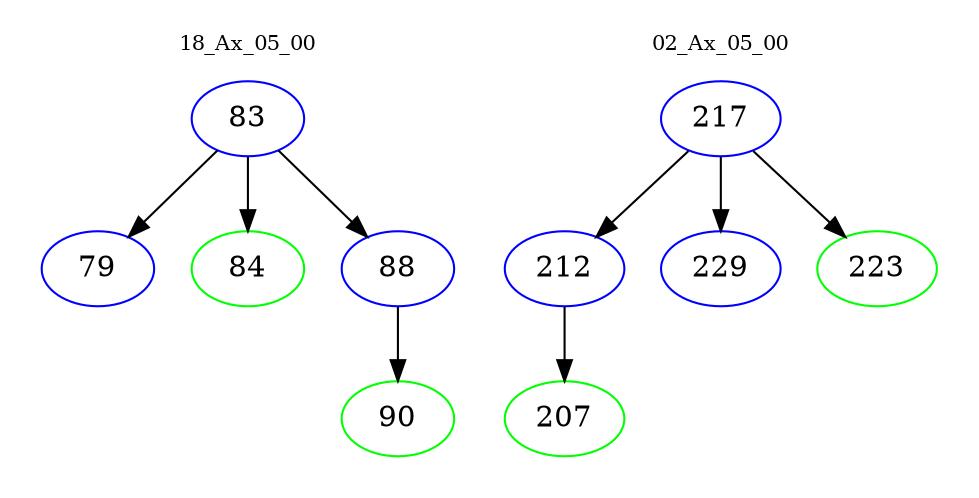 digraph{
subgraph cluster_0 {
color = white
label = "18_Ax_05_00";
fontsize=10;
T0_83 [label="83", color="blue"]
T0_83 -> T0_79 [color="black"]
T0_79 [label="79", color="blue"]
T0_83 -> T0_84 [color="black"]
T0_84 [label="84", color="green"]
T0_83 -> T0_88 [color="black"]
T0_88 [label="88", color="blue"]
T0_88 -> T0_90 [color="black"]
T0_90 [label="90", color="green"]
}
subgraph cluster_1 {
color = white
label = "02_Ax_05_00";
fontsize=10;
T1_217 [label="217", color="blue"]
T1_217 -> T1_212 [color="black"]
T1_212 [label="212", color="blue"]
T1_212 -> T1_207 [color="black"]
T1_207 [label="207", color="green"]
T1_217 -> T1_229 [color="black"]
T1_229 [label="229", color="blue"]
T1_217 -> T1_223 [color="black"]
T1_223 [label="223", color="green"]
}
}
